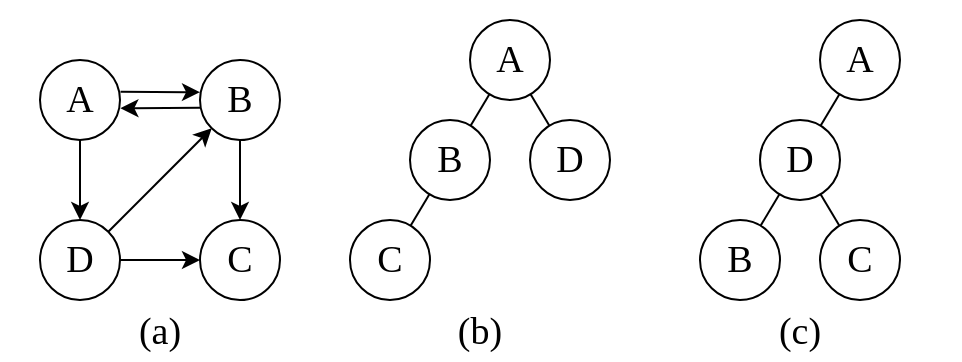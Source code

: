 <mxfile>
    <diagram id="hGkCGlIVz2N73it4Fafs" name="第 1 页">
        <mxGraphModel dx="793" dy="516" grid="1" gridSize="10" guides="1" tooltips="1" connect="1" arrows="1" fold="1" page="1" pageScale="1" pageWidth="827" pageHeight="1169" math="0" shadow="0">
            <root>
                <mxCell id="0"/>
                <mxCell id="1" parent="0"/>
                <mxCell id="2" value="&lt;font style=&quot;font-size: 19px;&quot; face=&quot;Times New Roman&quot;&gt;(b)&lt;/font&gt;" style="rounded=0;whiteSpace=wrap;html=1;container=1;verticalAlign=bottom;strokeColor=none;fontFamily=Times New Roman;fontSize=19;fillColor=none;" vertex="1" parent="1">
                    <mxGeometry x="320" y="240" width="160" height="180" as="geometry">
                        <mxRectangle x="177" y="190" width="50" height="40" as="alternateBounds"/>
                    </mxGeometry>
                </mxCell>
                <mxCell id="31" value="" style="group" vertex="1" connectable="0" parent="2">
                    <mxGeometry x="15" y="10" width="130" height="140" as="geometry"/>
                </mxCell>
                <mxCell id="14" value="A" style="ellipse;whiteSpace=wrap;html=1;fontFamily=Times New Roman;fontSize=19;" vertex="1" parent="31">
                    <mxGeometry x="60" width="40" height="40" as="geometry"/>
                </mxCell>
                <mxCell id="16" value="B" style="ellipse;whiteSpace=wrap;html=1;fontFamily=Times New Roman;fontSize=19;" vertex="1" parent="31">
                    <mxGeometry x="30" y="50" width="40" height="40" as="geometry"/>
                </mxCell>
                <mxCell id="19" style="edgeStyle=none;html=1;endArrow=none;endFill=0;" edge="1" parent="31" source="14" target="16">
                    <mxGeometry relative="1" as="geometry"/>
                </mxCell>
                <mxCell id="17" value="D" style="ellipse;whiteSpace=wrap;html=1;fontFamily=Times New Roman;fontSize=19;" vertex="1" parent="31">
                    <mxGeometry x="90" y="50" width="40" height="40" as="geometry"/>
                </mxCell>
                <mxCell id="21" style="edgeStyle=none;html=1;endArrow=none;endFill=0;" edge="1" parent="31" source="14" target="17">
                    <mxGeometry relative="1" as="geometry"/>
                </mxCell>
                <mxCell id="18" value="C" style="ellipse;whiteSpace=wrap;html=1;fontFamily=Times New Roman;fontSize=19;" vertex="1" parent="31">
                    <mxGeometry y="100" width="40" height="40" as="geometry"/>
                </mxCell>
                <mxCell id="20" style="edgeStyle=none;html=1;endArrow=none;endFill=0;" edge="1" parent="31" source="16" target="18">
                    <mxGeometry relative="1" as="geometry"/>
                </mxCell>
                <mxCell id="29" value="&lt;font style=&quot;font-size: 19px;&quot; face=&quot;Times New Roman&quot;&gt;(a)&lt;/font&gt;" style="rounded=0;whiteSpace=wrap;html=1;container=1;verticalAlign=bottom;strokeColor=none;fontFamily=Times New Roman;fontSize=19;fillColor=none;" vertex="1" parent="1">
                    <mxGeometry x="160" y="240" width="160" height="180" as="geometry">
                        <mxRectangle x="177" y="190" width="50" height="40" as="alternateBounds"/>
                    </mxGeometry>
                </mxCell>
                <mxCell id="15" value="" style="group" vertex="1" connectable="0" parent="29">
                    <mxGeometry x="20" y="30" width="120" height="120" as="geometry"/>
                </mxCell>
                <mxCell id="4" value="A" style="ellipse;whiteSpace=wrap;html=1;fontFamily=Times New Roman;fontSize=19;" vertex="1" parent="15">
                    <mxGeometry width="40" height="40" as="geometry"/>
                </mxCell>
                <mxCell id="5" value="D" style="ellipse;whiteSpace=wrap;html=1;fontFamily=Times New Roman;fontSize=19;" vertex="1" parent="15">
                    <mxGeometry y="80" width="40" height="40" as="geometry"/>
                </mxCell>
                <mxCell id="6" style="edgeStyle=none;html=1;endArrow=classic;endFill=1;" edge="1" parent="15" source="4" target="5">
                    <mxGeometry relative="1" as="geometry"/>
                </mxCell>
                <mxCell id="7" style="edgeStyle=none;html=1;exitX=0;exitY=0.598;exitDx=0;exitDy=0;entryX=1.005;entryY=0.603;entryDx=0;entryDy=0;startArrow=none;startFill=0;endArrow=classic;endFill=1;exitPerimeter=0;entryPerimeter=0;" edge="1" parent="15" source="8" target="4">
                    <mxGeometry relative="1" as="geometry"/>
                </mxCell>
                <mxCell id="8" value="B" style="ellipse;whiteSpace=wrap;html=1;fontFamily=Times New Roman;fontSize=19;" vertex="1" parent="15">
                    <mxGeometry x="80" width="40" height="40" as="geometry"/>
                </mxCell>
                <mxCell id="13" style="edgeStyle=none;html=1;" edge="1" parent="15" source="5" target="8">
                    <mxGeometry relative="1" as="geometry"/>
                </mxCell>
                <mxCell id="9" style="edgeStyle=none;html=1;exitX=1.007;exitY=0.396;exitDx=0;exitDy=0;entryX=0;entryY=0.403;entryDx=0;entryDy=0;startArrow=none;startFill=0;endArrow=classic;endFill=1;exitPerimeter=0;entryPerimeter=0;" edge="1" parent="15" source="4" target="8">
                    <mxGeometry relative="1" as="geometry"/>
                </mxCell>
                <mxCell id="10" value="C" style="ellipse;whiteSpace=wrap;html=1;fontFamily=Times New Roman;fontSize=19;" vertex="1" parent="15">
                    <mxGeometry x="80" y="80" width="40" height="40" as="geometry"/>
                </mxCell>
                <mxCell id="11" style="edgeStyle=none;html=1;endArrow=classic;endFill=1;" edge="1" parent="15" source="8" target="10">
                    <mxGeometry relative="1" as="geometry"/>
                </mxCell>
                <mxCell id="12" style="edgeStyle=none;html=1;startArrow=none;startFill=0;endArrow=classic;endFill=1;" edge="1" parent="15" source="5" target="10">
                    <mxGeometry relative="1" as="geometry"/>
                </mxCell>
                <mxCell id="30" value="&lt;font style=&quot;font-size: 19px;&quot; face=&quot;Times New Roman&quot;&gt;(c)&lt;/font&gt;" style="rounded=0;whiteSpace=wrap;html=1;container=1;verticalAlign=bottom;strokeColor=none;fontFamily=Times New Roman;fontSize=19;fillColor=none;" vertex="1" parent="1">
                    <mxGeometry x="480" y="240" width="160" height="180" as="geometry">
                        <mxRectangle x="177" y="190" width="50" height="40" as="alternateBounds"/>
                    </mxGeometry>
                </mxCell>
                <mxCell id="32" value="" style="group" vertex="1" connectable="0" parent="30">
                    <mxGeometry x="30" y="10" width="100" height="140" as="geometry"/>
                </mxCell>
                <mxCell id="22" value="A" style="ellipse;whiteSpace=wrap;html=1;fontFamily=Times New Roman;fontSize=19;" vertex="1" parent="32">
                    <mxGeometry x="60" width="40" height="40" as="geometry"/>
                </mxCell>
                <mxCell id="23" value="D" style="ellipse;whiteSpace=wrap;html=1;fontFamily=Times New Roman;fontSize=19;" vertex="1" parent="32">
                    <mxGeometry x="30" y="50" width="40" height="40" as="geometry"/>
                </mxCell>
                <mxCell id="26" style="edgeStyle=none;html=1;endArrow=none;endFill=0;" edge="1" parent="32" source="22" target="23">
                    <mxGeometry relative="1" as="geometry"/>
                </mxCell>
                <mxCell id="24" value="B" style="ellipse;whiteSpace=wrap;html=1;fontFamily=Times New Roman;fontSize=19;" vertex="1" parent="32">
                    <mxGeometry y="100" width="40" height="40" as="geometry"/>
                </mxCell>
                <mxCell id="27" style="edgeStyle=none;html=1;endArrow=none;endFill=0;" edge="1" parent="32" source="23" target="24">
                    <mxGeometry relative="1" as="geometry"/>
                </mxCell>
                <mxCell id="25" value="C" style="ellipse;whiteSpace=wrap;html=1;fontFamily=Times New Roman;fontSize=19;" vertex="1" parent="32">
                    <mxGeometry x="60" y="100" width="40" height="40" as="geometry"/>
                </mxCell>
                <mxCell id="28" style="edgeStyle=none;html=1;endArrow=none;endFill=0;" edge="1" parent="32" source="23" target="25">
                    <mxGeometry relative="1" as="geometry"/>
                </mxCell>
            </root>
        </mxGraphModel>
    </diagram>
</mxfile>